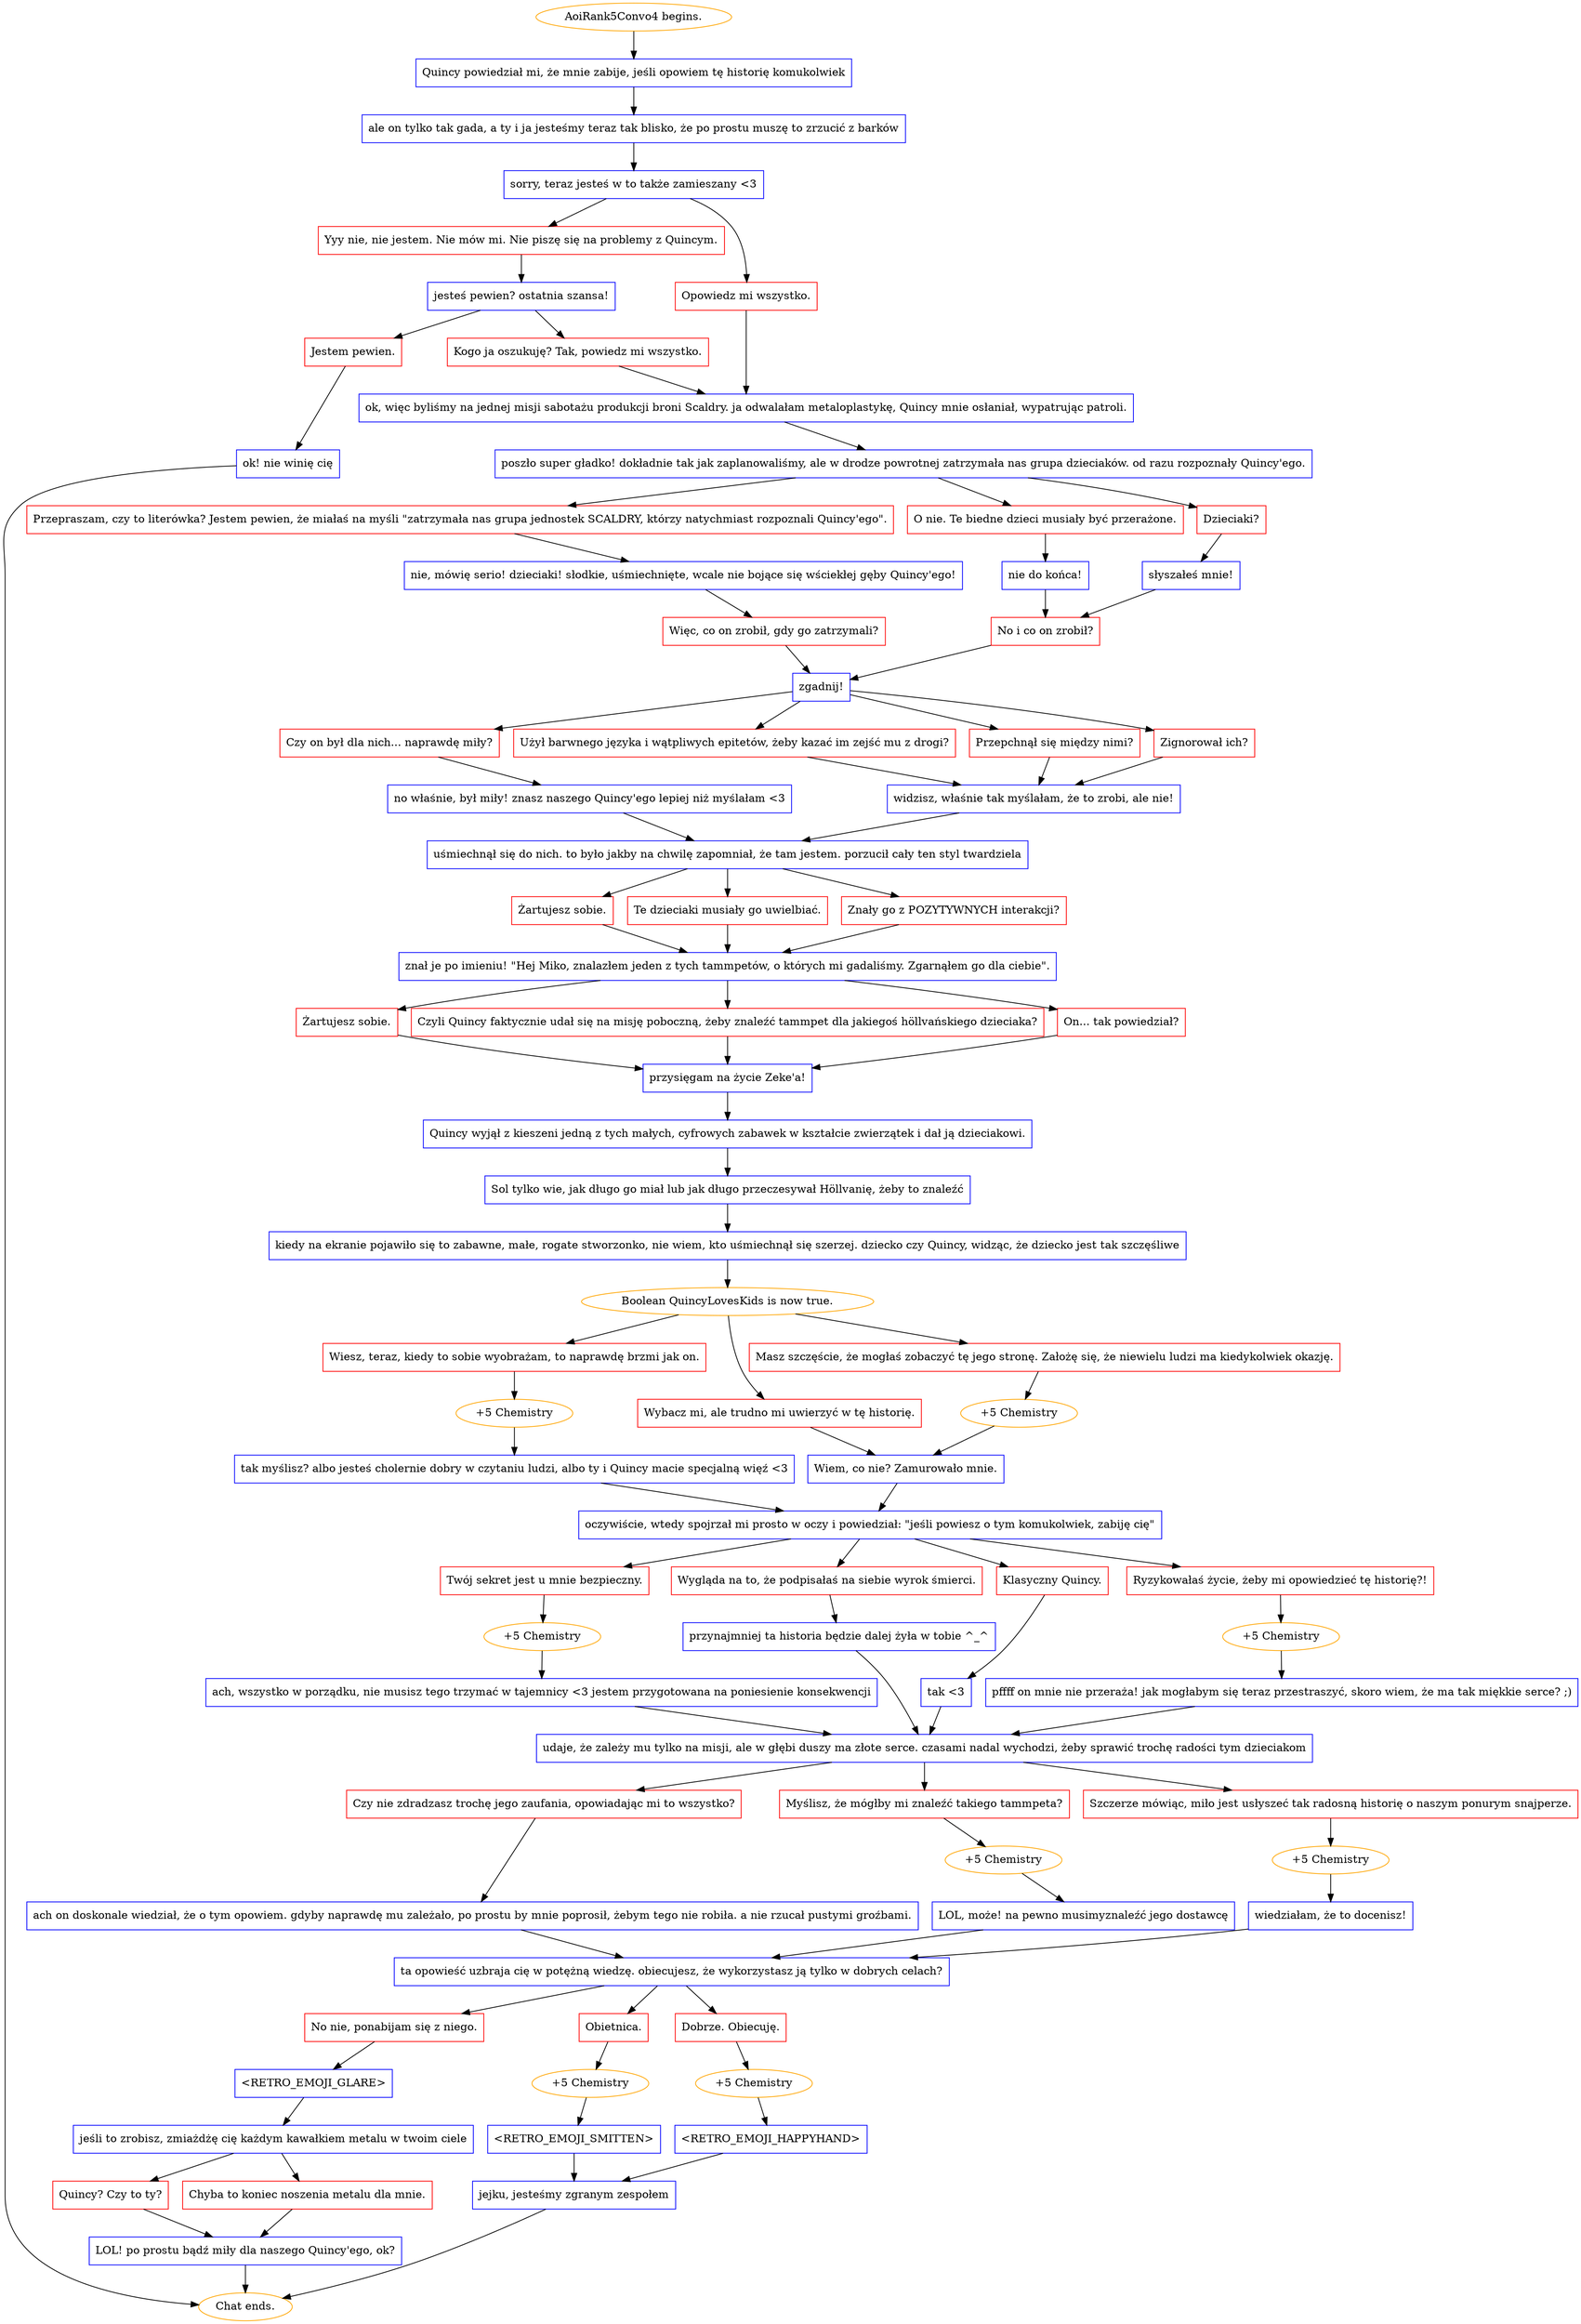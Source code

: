 digraph {
	"AoiRank5Convo4 begins." [color=orange];
		"AoiRank5Convo4 begins." -> j1520765866;
	j1520765866 [label="Quincy powiedział mi, że mnie zabije, jeśli opowiem tę historię komukolwiek",shape=box,color=blue];
		j1520765866 -> j1056667668;
	j1056667668 [label="ale on tylko tak gada, a ty i ja jesteśmy teraz tak blisko, że po prostu muszę to zrzucić z barków",shape=box,color=blue];
		j1056667668 -> j812592999;
	j812592999 [label="sorry, teraz jesteś w to także zamieszany <3",shape=box,color=blue];
		j812592999 -> j2419242710;
		j812592999 -> j749820081;
	j2419242710 [label="Yyy nie, nie jestem. Nie mów mi. Nie piszę się na problemy z Quincym.",shape=box,color=red];
		j2419242710 -> j38936084;
	j749820081 [label="Opowiedz mi wszystko.",shape=box,color=red];
		j749820081 -> j3000365852;
	j38936084 [label="jesteś pewien? ostatnia szansa!",shape=box,color=blue];
		j38936084 -> j3810960866;
		j38936084 -> j3112225454;
	j3000365852 [label="ok, więc byliśmy na jednej misji sabotażu produkcji broni Scaldry. ja odwalałam metaloplastykę, Quincy mnie osłaniał, wypatrując patroli.",shape=box,color=blue];
		j3000365852 -> j1461343730;
	j3810960866 [label="Kogo ja oszukuję? Tak, powiedz mi wszystko.",shape=box,color=red];
		j3810960866 -> j3000365852;
	j3112225454 [label="Jestem pewien.",shape=box,color=red];
		j3112225454 -> j2523182924;
	j1461343730 [label="poszło super gładko! dokładnie tak jak zaplanowaliśmy, ale w drodze powrotnej zatrzymała nas grupa dzieciaków. od razu rozpoznały Quincy'ego.",shape=box,color=blue];
		j1461343730 -> j202358673;
		j1461343730 -> j605476486;
		j1461343730 -> j4222459793;
	j2523182924 [label="ok! nie winię cię",shape=box,color=blue];
		j2523182924 -> "Chat ends.";
	j202358673 [label="Przepraszam, czy to literówka? Jestem pewien, że miałaś na myśli \"zatrzymała nas grupa jednostek SCALDRY, którzy natychmiast rozpoznali Quincy'ego\".",shape=box,color=red];
		j202358673 -> j1102757923;
	j605476486 [label="O nie. Te biedne dzieci musiały być przerażone.",shape=box,color=red];
		j605476486 -> j2459760214;
	j4222459793 [label="Dzieciaki?",shape=box,color=red];
		j4222459793 -> j2594765165;
	"Chat ends." [color=orange];
	j1102757923 [label="nie, mówię serio! dzieciaki! słodkie, uśmiechnięte, wcale nie bojące się wściekłej gęby Quincy'ego!",shape=box,color=blue];
		j1102757923 -> j1474442058;
	j2459760214 [label="nie do końca!",shape=box,color=blue];
		j2459760214 -> j3378163857;
	j2594765165 [label="słyszałeś mnie!",shape=box,color=blue];
		j2594765165 -> j3378163857;
	j1474442058 [label="Więc, co on zrobił, gdy go zatrzymali?",shape=box,color=red];
		j1474442058 -> j3266008870;
	j3378163857 [label="No i co on zrobił?",shape=box,color=red];
		j3378163857 -> j3266008870;
	j3266008870 [label="zgadnij!",shape=box,color=blue];
		j3266008870 -> j3509653717;
		j3266008870 -> j2257907829;
		j3266008870 -> j2715144251;
		j3266008870 -> j952574000;
	j3509653717 [label="Użył barwnego języka i wątpliwych epitetów, żeby kazać im zejść mu z drogi?",shape=box,color=red];
		j3509653717 -> j2752517435;
	j2257907829 [label="Przepchnął się między nimi?",shape=box,color=red];
		j2257907829 -> j2752517435;
	j2715144251 [label="Zignorował ich?",shape=box,color=red];
		j2715144251 -> j2752517435;
	j952574000 [label="Czy on był dla nich... naprawdę miły?",shape=box,color=red];
		j952574000 -> j2176330139;
	j2752517435 [label="widzisz, właśnie tak myślałam, że to zrobi, ale nie!",shape=box,color=blue];
		j2752517435 -> j2094825669;
	j2176330139 [label="no właśnie, był miły! znasz naszego Quincy'ego lepiej niż myślałam <3",shape=box,color=blue];
		j2176330139 -> j2094825669;
	j2094825669 [label="uśmiechnął się do nich. to było jakby na chwilę zapomniał, że tam jestem. porzucił cały ten styl twardziela",shape=box,color=blue];
		j2094825669 -> j479624075;
		j2094825669 -> j1646882648;
		j2094825669 -> j3341795722;
	j479624075 [label="Te dzieciaki musiały go uwielbiać.",shape=box,color=red];
		j479624075 -> j3641543745;
	j1646882648 [label="Znały go z POZYTYWNYCH interakcji?",shape=box,color=red];
		j1646882648 -> j3641543745;
	j3341795722 [label="Żartujesz sobie.",shape=box,color=red];
		j3341795722 -> j3641543745;
	j3641543745 [label="znał je po imieniu! \"Hej Miko, znalazłem jeden z tych tammpetów, o których mi gadaliśmy. Zgarnąłem go dla ciebie\".",shape=box,color=blue];
		j3641543745 -> j740406195;
		j3641543745 -> j466857903;
		j3641543745 -> j2926942987;
	j740406195 [label="Czyli Quincy faktycznie udał się na misję poboczną, żeby znaleźć tammpet dla jakiegoś höllvańskiego dzieciaka?",shape=box,color=red];
		j740406195 -> j2266410288;
	j466857903 [label="On... tak powiedział?",shape=box,color=red];
		j466857903 -> j2266410288;
	j2926942987 [label="Żartujesz sobie.",shape=box,color=red];
		j2926942987 -> j2266410288;
	j2266410288 [label="przysięgam na życie Zeke'a!",shape=box,color=blue];
		j2266410288 -> j1159465963;
	j1159465963 [label="Quincy wyjął z kieszeni jedną z tych małych, cyfrowych zabawek w kształcie zwierzątek i dał ją dzieciakowi.",shape=box,color=blue];
		j1159465963 -> j800890829;
	j800890829 [label="Sol tylko wie, jak długo go miał lub jak długo przeczesywał Höllvanię, żeby to znaleźć",shape=box,color=blue];
		j800890829 -> j2374854914;
	j2374854914 [label="kiedy na ekranie pojawiło się to zabawne, małe, rogate stworzonko, nie wiem, kto uśmiechnął się szerzej. dziecko czy Quincy, widząc, że dziecko jest tak szczęśliwe",shape=box,color=blue];
		j2374854914 -> j1788467663;
	j1788467663 [label="Boolean QuincyLovesKids is now true.",color=orange];
		j1788467663 -> j1725415159;
		j1788467663 -> j2534969463;
		j1788467663 -> j395428546;
	j1725415159 [label="Wiesz, teraz, kiedy to sobie wyobrażam, to naprawdę brzmi jak on.",shape=box,color=red];
		j1725415159 -> j3083036476;
	j2534969463 [label="Wybacz mi, ale trudno mi uwierzyć w tę historię.",shape=box,color=red];
		j2534969463 -> j3853893821;
	j395428546 [label="Masz szczęście, że mogłaś zobaczyć tę jego stronę. Założę się, że niewielu ludzi ma kiedykolwiek okazję.",shape=box,color=red];
		j395428546 -> j4271307809;
	j3083036476 [label="+5 Chemistry",color=orange];
		j3083036476 -> j3322709982;
	j3853893821 [label="Wiem, co nie? Zamurowało mnie.",shape=box,color=blue];
		j3853893821 -> j3606287378;
	j4271307809 [label="+5 Chemistry",color=orange];
		j4271307809 -> j3853893821;
	j3322709982 [label="tak myślisz? albo jesteś cholernie dobry w czytaniu ludzi, albo ty i Quincy macie specjalną więź <3",shape=box,color=blue];
		j3322709982 -> j3606287378;
	j3606287378 [label="oczywiście, wtedy spojrzał mi prosto w oczy i powiedział: \"jeśli powiesz o tym komukolwiek, zabiję cię\"",shape=box,color=blue];
		j3606287378 -> j3435211807;
		j3606287378 -> j1850384612;
		j3606287378 -> j3261923448;
		j3606287378 -> j2342322196;
	j3435211807 [label="Klasyczny Quincy.",shape=box,color=red];
		j3435211807 -> j1761367950;
	j1850384612 [label="Ryzykowałaś życie, żeby mi opowiedzieć tę historię?!",shape=box,color=red];
		j1850384612 -> j1838895647;
	j3261923448 [label="Twój sekret jest u mnie bezpieczny.",shape=box,color=red];
		j3261923448 -> j1354023139;
	j2342322196 [label="Wygląda na to, że podpisałaś na siebie wyrok śmierci.",shape=box,color=red];
		j2342322196 -> j3080844228;
	j1761367950 [label="tak <3",shape=box,color=blue];
		j1761367950 -> j3849577060;
	j1838895647 [label="+5 Chemistry",color=orange];
		j1838895647 -> j4048548872;
	j1354023139 [label="+5 Chemistry",color=orange];
		j1354023139 -> j45551030;
	j3080844228 [label="przynajmniej ta historia będzie dalej żyła w tobie ^_^",shape=box,color=blue];
		j3080844228 -> j3849577060;
	j3849577060 [label="udaje, że zależy mu tylko na misji, ale w głębi duszy ma złote serce. czasami nadal wychodzi, żeby sprawić trochę radości tym dzieciakom",shape=box,color=blue];
		j3849577060 -> j4278962487;
		j3849577060 -> j941624141;
		j3849577060 -> j3585319619;
	j4048548872 [label="pffff on mnie nie przeraża! jak mogłabym się teraz przestraszyć, skoro wiem, że ma tak miękkie serce? ;)",shape=box,color=blue];
		j4048548872 -> j3849577060;
	j45551030 [label="ach, wszystko w porządku, nie musisz tego trzymać w tajemnicy <3 jestem przygotowana na poniesienie konsekwencji",shape=box,color=blue];
		j45551030 -> j3849577060;
	j4278962487 [label="Myślisz, że mógłby mi znaleźć takiego tammpeta?",shape=box,color=red];
		j4278962487 -> j1287459010;
	j941624141 [label="Szczerze mówiąc, miło jest usłyszeć tak radosną historię o naszym ponurym snajperze.",shape=box,color=red];
		j941624141 -> j2014393258;
	j3585319619 [label="Czy nie zdradzasz trochę jego zaufania, opowiadając mi to wszystko?",shape=box,color=red];
		j3585319619 -> j3134607411;
	j1287459010 [label="+5 Chemistry",color=orange];
		j1287459010 -> j1509078106;
	j2014393258 [label="+5 Chemistry",color=orange];
		j2014393258 -> j374801698;
	j3134607411 [label="ach on doskonale wiedział, że o tym opowiem. gdyby naprawdę mu zależało, po prostu by mnie poprosił, żebym tego nie robiła. a nie rzucał pustymi groźbami.",shape=box,color=blue];
		j3134607411 -> j2172723504;
	j1509078106 [label="LOL, może! na pewno musimyznaleźć jego dostawcę",shape=box,color=blue];
		j1509078106 -> j2172723504;
	j374801698 [label="wiedziałam, że to docenisz!",shape=box,color=blue];
		j374801698 -> j2172723504;
	j2172723504 [label="ta opowieść uzbraja cię w potężną wiedzę. obiecujesz, że wykorzystasz ją tylko w dobrych celach?",shape=box,color=blue];
		j2172723504 -> j2354024330;
		j2172723504 -> j3585051485;
		j2172723504 -> j235418294;
	j2354024330 [label="Dobrze. Obiecuję.",shape=box,color=red];
		j2354024330 -> j4076794935;
	j3585051485 [label="Obietnica.",shape=box,color=red];
		j3585051485 -> j1501585921;
	j235418294 [label="No nie, ponabijam się z niego.",shape=box,color=red];
		j235418294 -> j3703082645;
	j4076794935 [label="+5 Chemistry",color=orange];
		j4076794935 -> j3554366381;
	j1501585921 [label="+5 Chemistry",color=orange];
		j1501585921 -> j670752355;
	j3703082645 [label="<RETRO_EMOJI_GLARE>",shape=box,color=blue];
		j3703082645 -> j3526758258;
	j3554366381 [label="<RETRO_EMOJI_HAPPYHAND>",shape=box,color=blue];
		j3554366381 -> j539399744;
	j670752355 [label="<RETRO_EMOJI_SMITTEN>",shape=box,color=blue];
		j670752355 -> j539399744;
	j3526758258 [label="jeśli to zrobisz, zmiażdżę cię każdym kawałkiem metalu w twoim ciele",shape=box,color=blue];
		j3526758258 -> j1769328769;
		j3526758258 -> j2461768629;
	j539399744 [label="jejku, jesteśmy zgranym zespołem",shape=box,color=blue];
		j539399744 -> "Chat ends.";
	j1769328769 [label="Quincy? Czy to ty?",shape=box,color=red];
		j1769328769 -> j2983788093;
	j2461768629 [label="Chyba to koniec noszenia metalu dla mnie.",shape=box,color=red];
		j2461768629 -> j2983788093;
	j2983788093 [label="LOL! po prostu bądź miły dla naszego Quincy'ego, ok?",shape=box,color=blue];
		j2983788093 -> "Chat ends.";
}